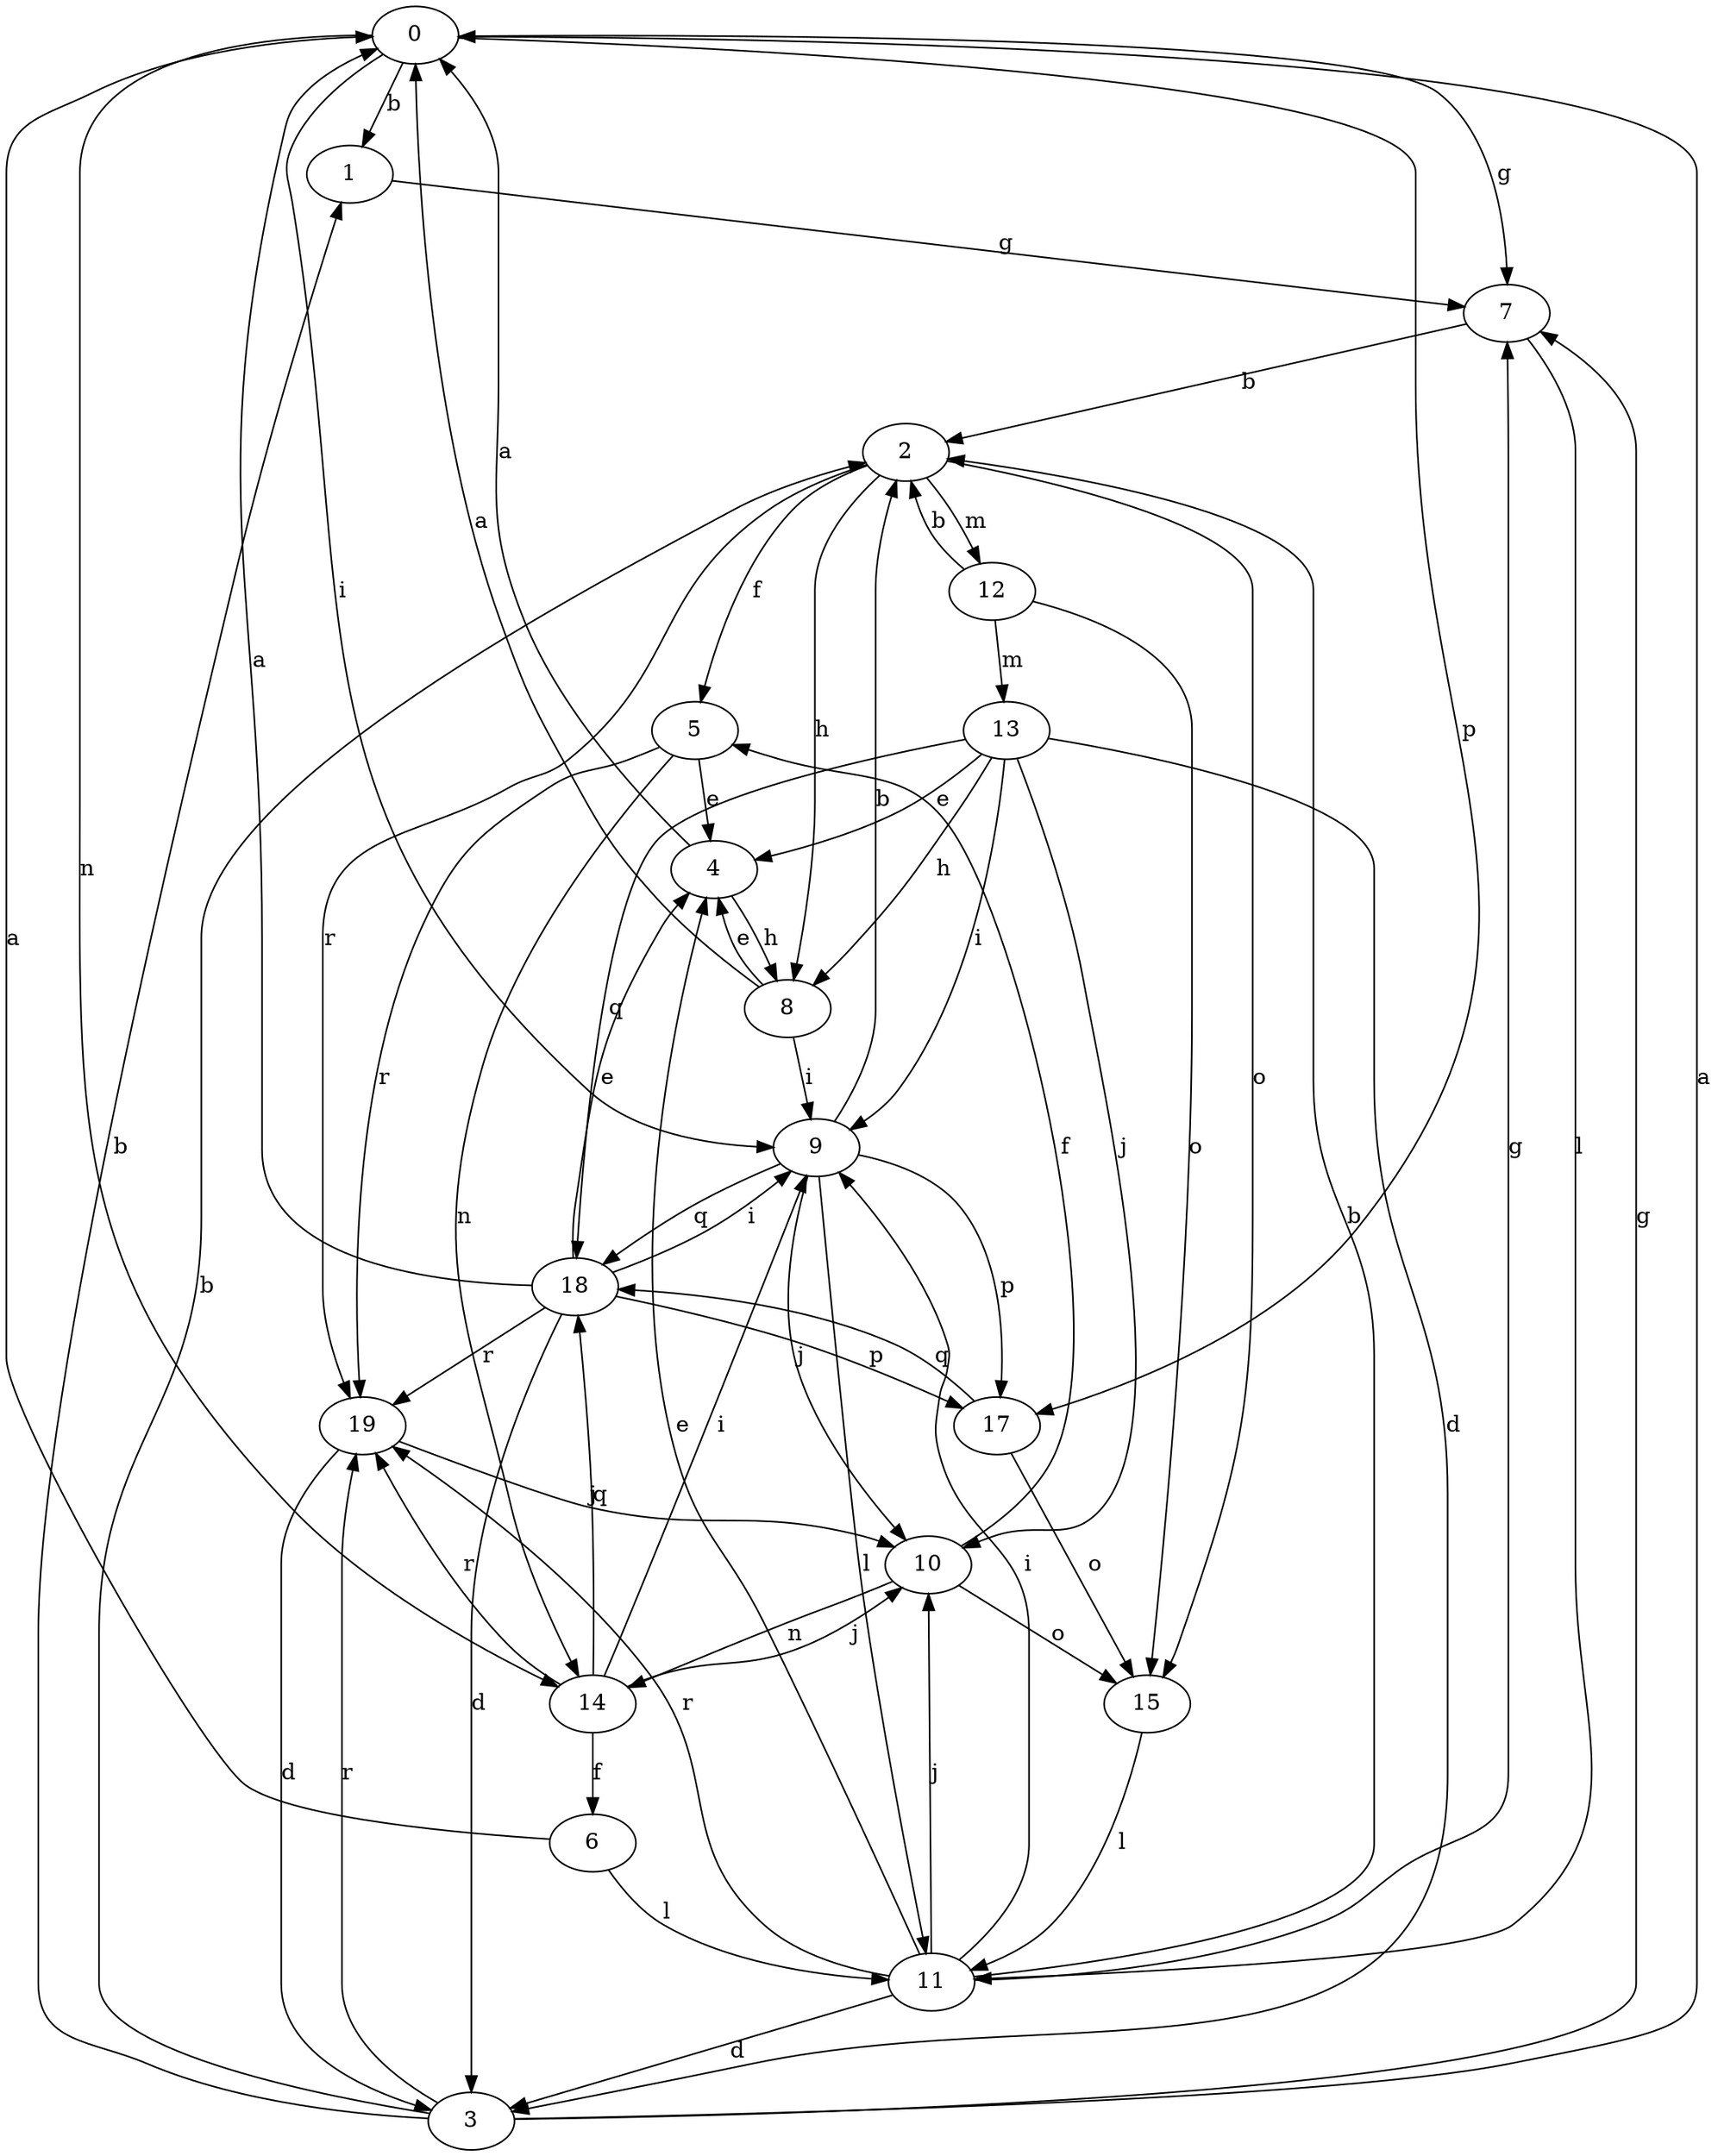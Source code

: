 strict digraph  {
0;
1;
2;
3;
4;
5;
6;
7;
8;
9;
10;
11;
12;
13;
14;
15;
17;
18;
19;
0 -> 1  [label=b];
0 -> 7  [label=g];
0 -> 9  [label=i];
0 -> 14  [label=n];
0 -> 17  [label=p];
1 -> 7  [label=g];
2 -> 5  [label=f];
2 -> 8  [label=h];
2 -> 12  [label=m];
2 -> 15  [label=o];
2 -> 19  [label=r];
3 -> 0  [label=a];
3 -> 1  [label=b];
3 -> 2  [label=b];
3 -> 7  [label=g];
3 -> 19  [label=r];
4 -> 0  [label=a];
4 -> 8  [label=h];
5 -> 4  [label=e];
5 -> 14  [label=n];
5 -> 19  [label=r];
6 -> 0  [label=a];
6 -> 11  [label=l];
7 -> 2  [label=b];
7 -> 11  [label=l];
8 -> 0  [label=a];
8 -> 4  [label=e];
8 -> 9  [label=i];
9 -> 2  [label=b];
9 -> 10  [label=j];
9 -> 11  [label=l];
9 -> 17  [label=p];
9 -> 18  [label=q];
10 -> 5  [label=f];
10 -> 14  [label=n];
10 -> 15  [label=o];
11 -> 2  [label=b];
11 -> 3  [label=d];
11 -> 4  [label=e];
11 -> 7  [label=g];
11 -> 9  [label=i];
11 -> 10  [label=j];
11 -> 19  [label=r];
12 -> 2  [label=b];
12 -> 13  [label=m];
12 -> 15  [label=o];
13 -> 3  [label=d];
13 -> 4  [label=e];
13 -> 8  [label=h];
13 -> 9  [label=i];
13 -> 10  [label=j];
13 -> 18  [label=q];
14 -> 6  [label=f];
14 -> 9  [label=i];
14 -> 10  [label=j];
14 -> 18  [label=q];
14 -> 19  [label=r];
15 -> 11  [label=l];
17 -> 15  [label=o];
17 -> 18  [label=q];
18 -> 0  [label=a];
18 -> 3  [label=d];
18 -> 4  [label=e];
18 -> 9  [label=i];
18 -> 17  [label=p];
18 -> 19  [label=r];
19 -> 3  [label=d];
19 -> 10  [label=j];
}
